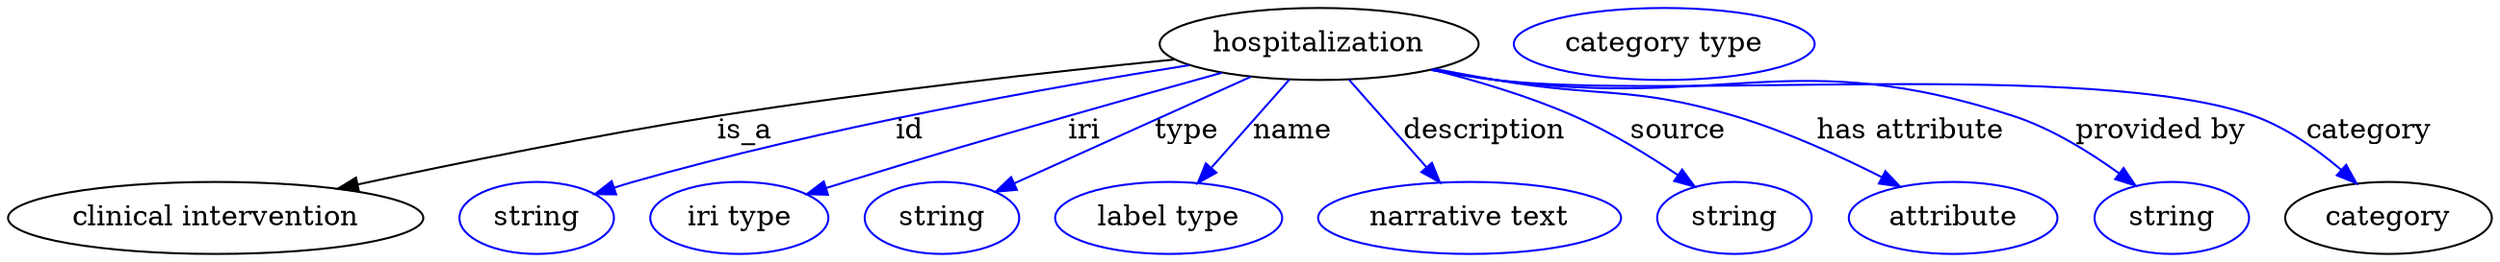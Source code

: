 digraph {
	graph [bb="0,0,1235.7,123"];
	node [label="\N"];
	hospitalization	[height=0.5,
		label=hospitalization,
		pos="653.34,105",
		width=2.2026];
	"clinical intervention"	[height=0.5,
		pos="103.34,18",
		width=2.8706];
	hospitalization -> "clinical intervention"	[label=is_a,
		lp="367.34,61.5",
		pos="e,164.22,32.617 581.59,97.284 520.67,91.186 431.03,81.28 353.34,69 292.6,59.399 224.16,45.493 174.26,34.783"];
	id	[color=blue,
		height=0.5,
		label=string,
		pos="263.34,18",
		width=1.0652];
	hospitalization -> id	[color=blue,
		label=id,
		lp="449.34,61.5",
		pos="e,292.35,29.922 588.93,94.438 519.62,83.399 406.51,63.207 311.34,36 308.24,35.113 305.04,34.133 301.85,33.106",
		style=solid];
	iri	[color=blue,
		height=0.5,
		label="iri type",
		pos="364.34,18",
		width=1.2277];
	hospitalization -> iri	[color=blue,
		label=iri,
		lp="536.34,61.5",
		pos="e,398.02,29.681 604.9,90.662 581.71,84.217 553.56,76.312 528.34,69 479.32,54.785 467.13,50.997 418.34,36 414.85,34.926 411.23,33.805 \
407.6,32.674",
		style=solid];
	type	[color=blue,
		height=0.5,
		label=string,
		pos="465.34,18",
		width=1.0652];
	hospitalization -> type	[color=blue,
		label=type,
		lp="587.34,61.5",
		pos="e,492.14,31.117 619.3,88.607 585.93,73.52 535.26,50.612 501.26,35.24",
		style=solid];
	name	[color=blue,
		height=0.5,
		label="label type",
		pos="578.34,18",
		width=1.5707];
	hospitalization -> name	[color=blue,
		label=name,
		lp="640.34,61.5",
		pos="e,592.87,35.469 638.52,87.207 627.46,74.669 612.18,57.35 599.78,43.302",
		style=solid];
	description	[color=blue,
		height=0.5,
		label="narrative text",
		pos="728.34,18",
		width=2.0943];
	hospitalization -> description	[color=blue,
		label=description,
		lp="735.84,61.5",
		pos="e,713.55,35.758 668.16,87.207 679.15,74.75 694.31,57.573 706.66,43.574",
		style=solid];
	source	[color=blue,
		height=0.5,
		label=string,
		pos="860.34,18",
		width=1.0652];
	hospitalization -> source	[color=blue,
		label=source,
		lp="832.34,61.5",
		pos="e,840.53,33.664 709.56,92.231 732.07,86.567 757.93,78.839 780.34,69 798.52,61.018 817.42,49.386 832.28,39.349",
		style=solid];
	"has attribute"	[color=blue,
		height=0.5,
		label=attribute,
		pos="968.34,18",
		width=1.4443];
	hospitalization -> "has attribute"	[color=blue,
		label="has attribute",
		lp="947.34,61.5",
		pos="e,942.1,33.722 711.03,92.507 721.12,90.597 731.53,88.689 741.34,87 794.06,77.925 809.11,84.391 860.34,69 885.57,61.422 912.45,48.993 \
933.08,38.423",
		style=solid];
	"provided by"	[color=blue,
		height=0.5,
		label=string,
		pos="1076.3,18",
		width=1.0652];
	hospitalization -> "provided by"	[color=blue,
		label="provided by",
		lp="1070.8,61.5",
		pos="e,1058.5,34.19 709.04,92.187 719.72,90.22 730.85,88.376 741.34,87 854.87,72.114 889.65,105.02 998.34,69 1017.1,62.799 1035.7,51.075 \
1050.1,40.538",
		style=solid];
	category	[height=0.5,
		pos="1184.3,18",
		width=1.4263];
	hospitalization -> category	[color=blue,
		label=category,
		lp="1174.8,61.5",
		pos="e,1168.4,35.284 709.01,91.999 719.7,90.05 730.84,88.26 741.34,87 824.4,77.041 1038.6,97.249 1117.3,69 1133.3,63.265 1148.7,52.329 \
1160.7,42.143",
		style=solid];
	"named thing_category"	[color=blue,
		height=0.5,
		label="category type",
		pos="825.34,105",
		width=2.0762];
}
